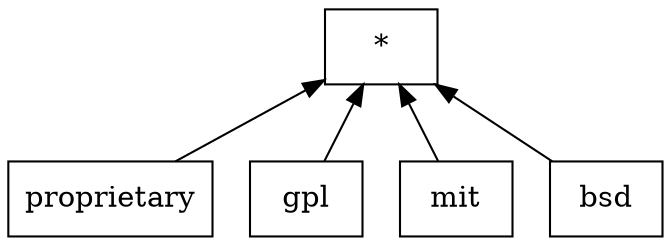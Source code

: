 digraph G { 
 rankdir=BT;
 subgraph ba { 
1 [shape=record,label="{proprietary}"];
2 [shape=record,label="{gpl}"];
3 [shape=record,label="{mit}"];
4 [shape=record,label="{bsd}"];
5 [shape=record,label="{*}"];
1 -> 5
2 -> 5
3 -> 5
4 -> 5
}}